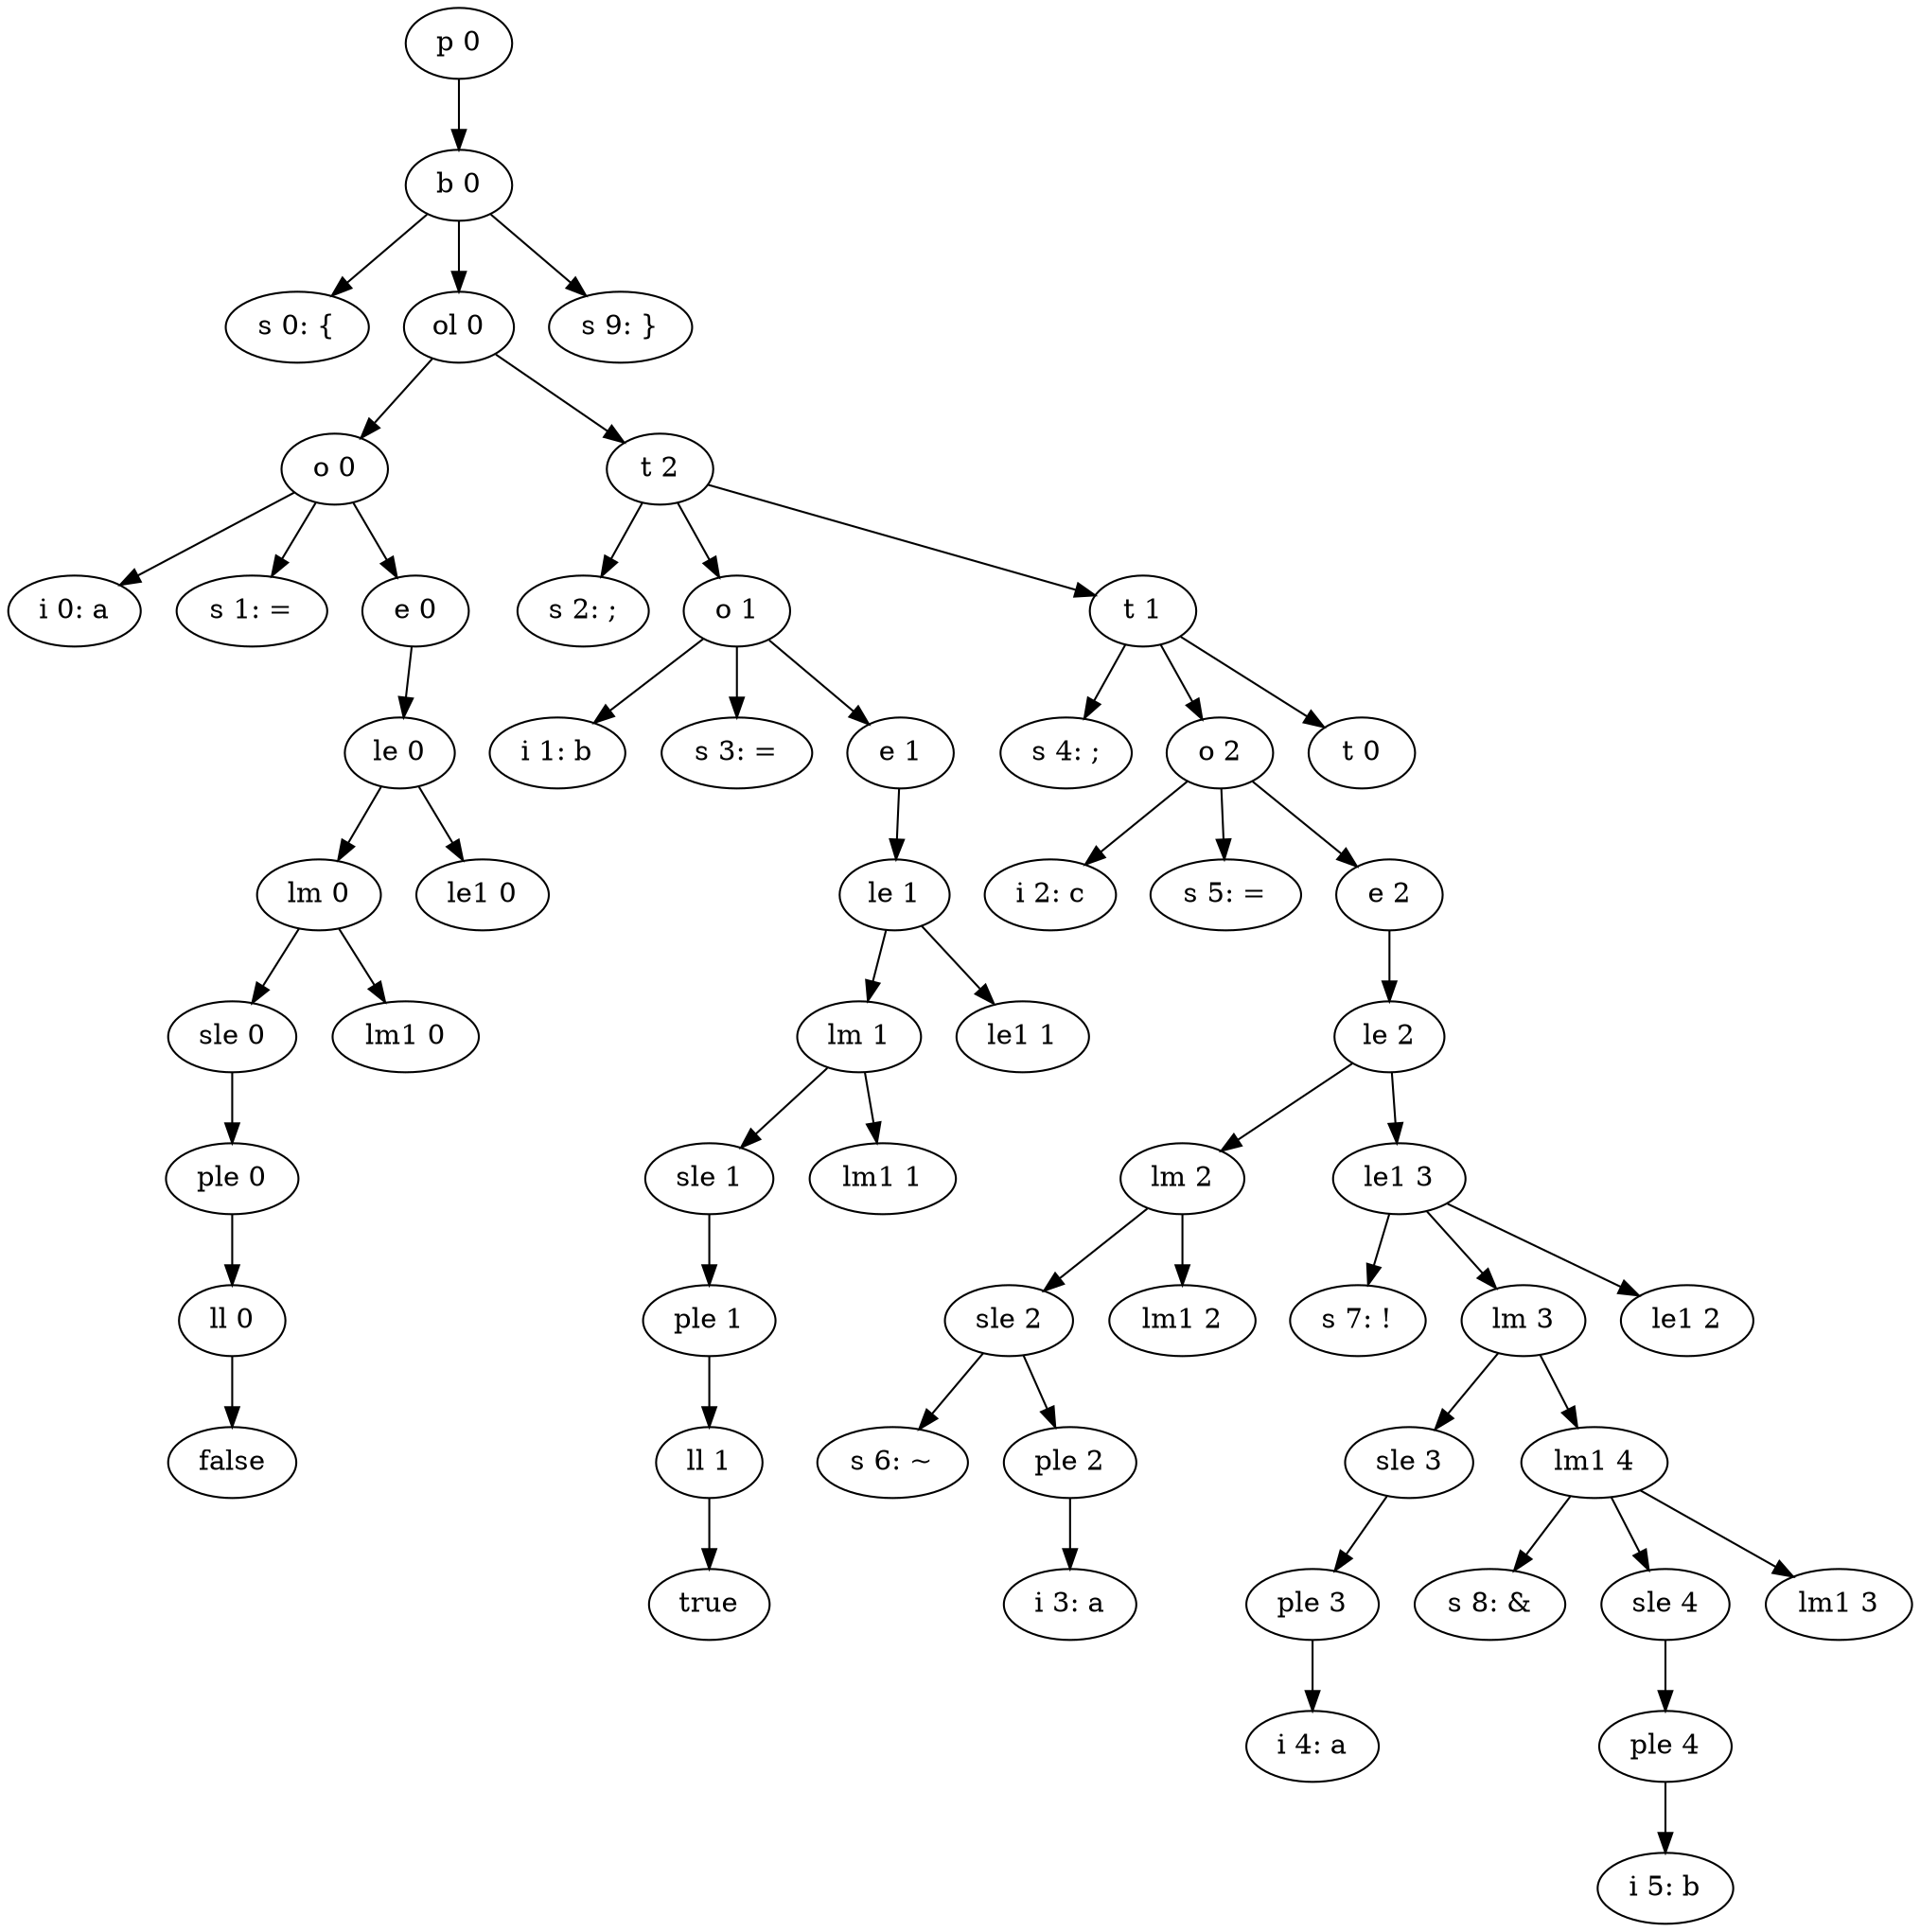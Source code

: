 digraph ast {
"p 0" -> "b 0"
"b 0" -> "s 0: {"
"b 0" -> "ol 0"
"ol 0" -> "o 0"
"o 0" -> "i 0: a"
"o 0" -> "s 1: ="
"o 0" -> "e 0"
"e 0" -> "le 0"
"le 0" -> "lm 0"
"lm 0" -> "sle 0"
"sle 0" -> "ple 0"
"ple 0" -> "ll 0"
"ll 0" -> "false"
"lm 0" -> "lm1 0"
"le 0" -> "le1 0"
"ol 0" -> "t 2"
"t 2" -> "s 2: ;"
"t 2" -> "o 1"
"o 1" -> "i 1: b"
"o 1" -> "s 3: ="
"o 1" -> "e 1"
"e 1" -> "le 1"
"le 1" -> "lm 1"
"lm 1" -> "sle 1"
"sle 1" -> "ple 1"
"ple 1" -> "ll 1"
"ll 1" -> "true"
"lm 1" -> "lm1 1"
"le 1" -> "le1 1"
"t 2" -> "t 1"
"t 1" -> "s 4: ;"
"t 1" -> "o 2"
"o 2" -> "i 2: c"
"o 2" -> "s 5: ="
"o 2" -> "e 2"
"e 2" -> "le 2"
"le 2" -> "lm 2"
"lm 2" -> "sle 2"
"sle 2" -> "s 6: ~"
"sle 2" -> "ple 2"
"ple 2" -> "i 3: a"
"lm 2" -> "lm1 2"
"le 2" -> "le1 3"
"le1 3" -> "s 7: !"
"le1 3" -> "lm 3"
"lm 3" -> "sle 3"
"sle 3" -> "ple 3"
"ple 3" -> "i 4: a"
"lm 3" -> "lm1 4"
"lm1 4" -> "s 8: &"
"lm1 4" -> "sle 4"
"sle 4" -> "ple 4"
"ple 4" -> "i 5: b"
"lm1 4" -> "lm1 3"
"le1 3" -> "le1 2"
"t 1" -> "t 0"
"b 0" -> "s 9: }"
}
